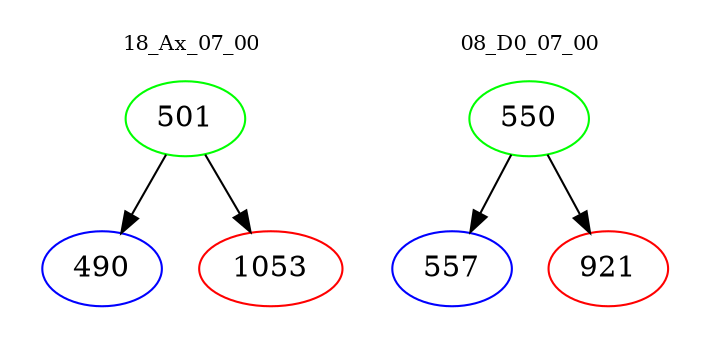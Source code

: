digraph{
subgraph cluster_0 {
color = white
label = "18_Ax_07_00";
fontsize=10;
T0_501 [label="501", color="green"]
T0_501 -> T0_490 [color="black"]
T0_490 [label="490", color="blue"]
T0_501 -> T0_1053 [color="black"]
T0_1053 [label="1053", color="red"]
}
subgraph cluster_1 {
color = white
label = "08_D0_07_00";
fontsize=10;
T1_550 [label="550", color="green"]
T1_550 -> T1_557 [color="black"]
T1_557 [label="557", color="blue"]
T1_550 -> T1_921 [color="black"]
T1_921 [label="921", color="red"]
}
}
